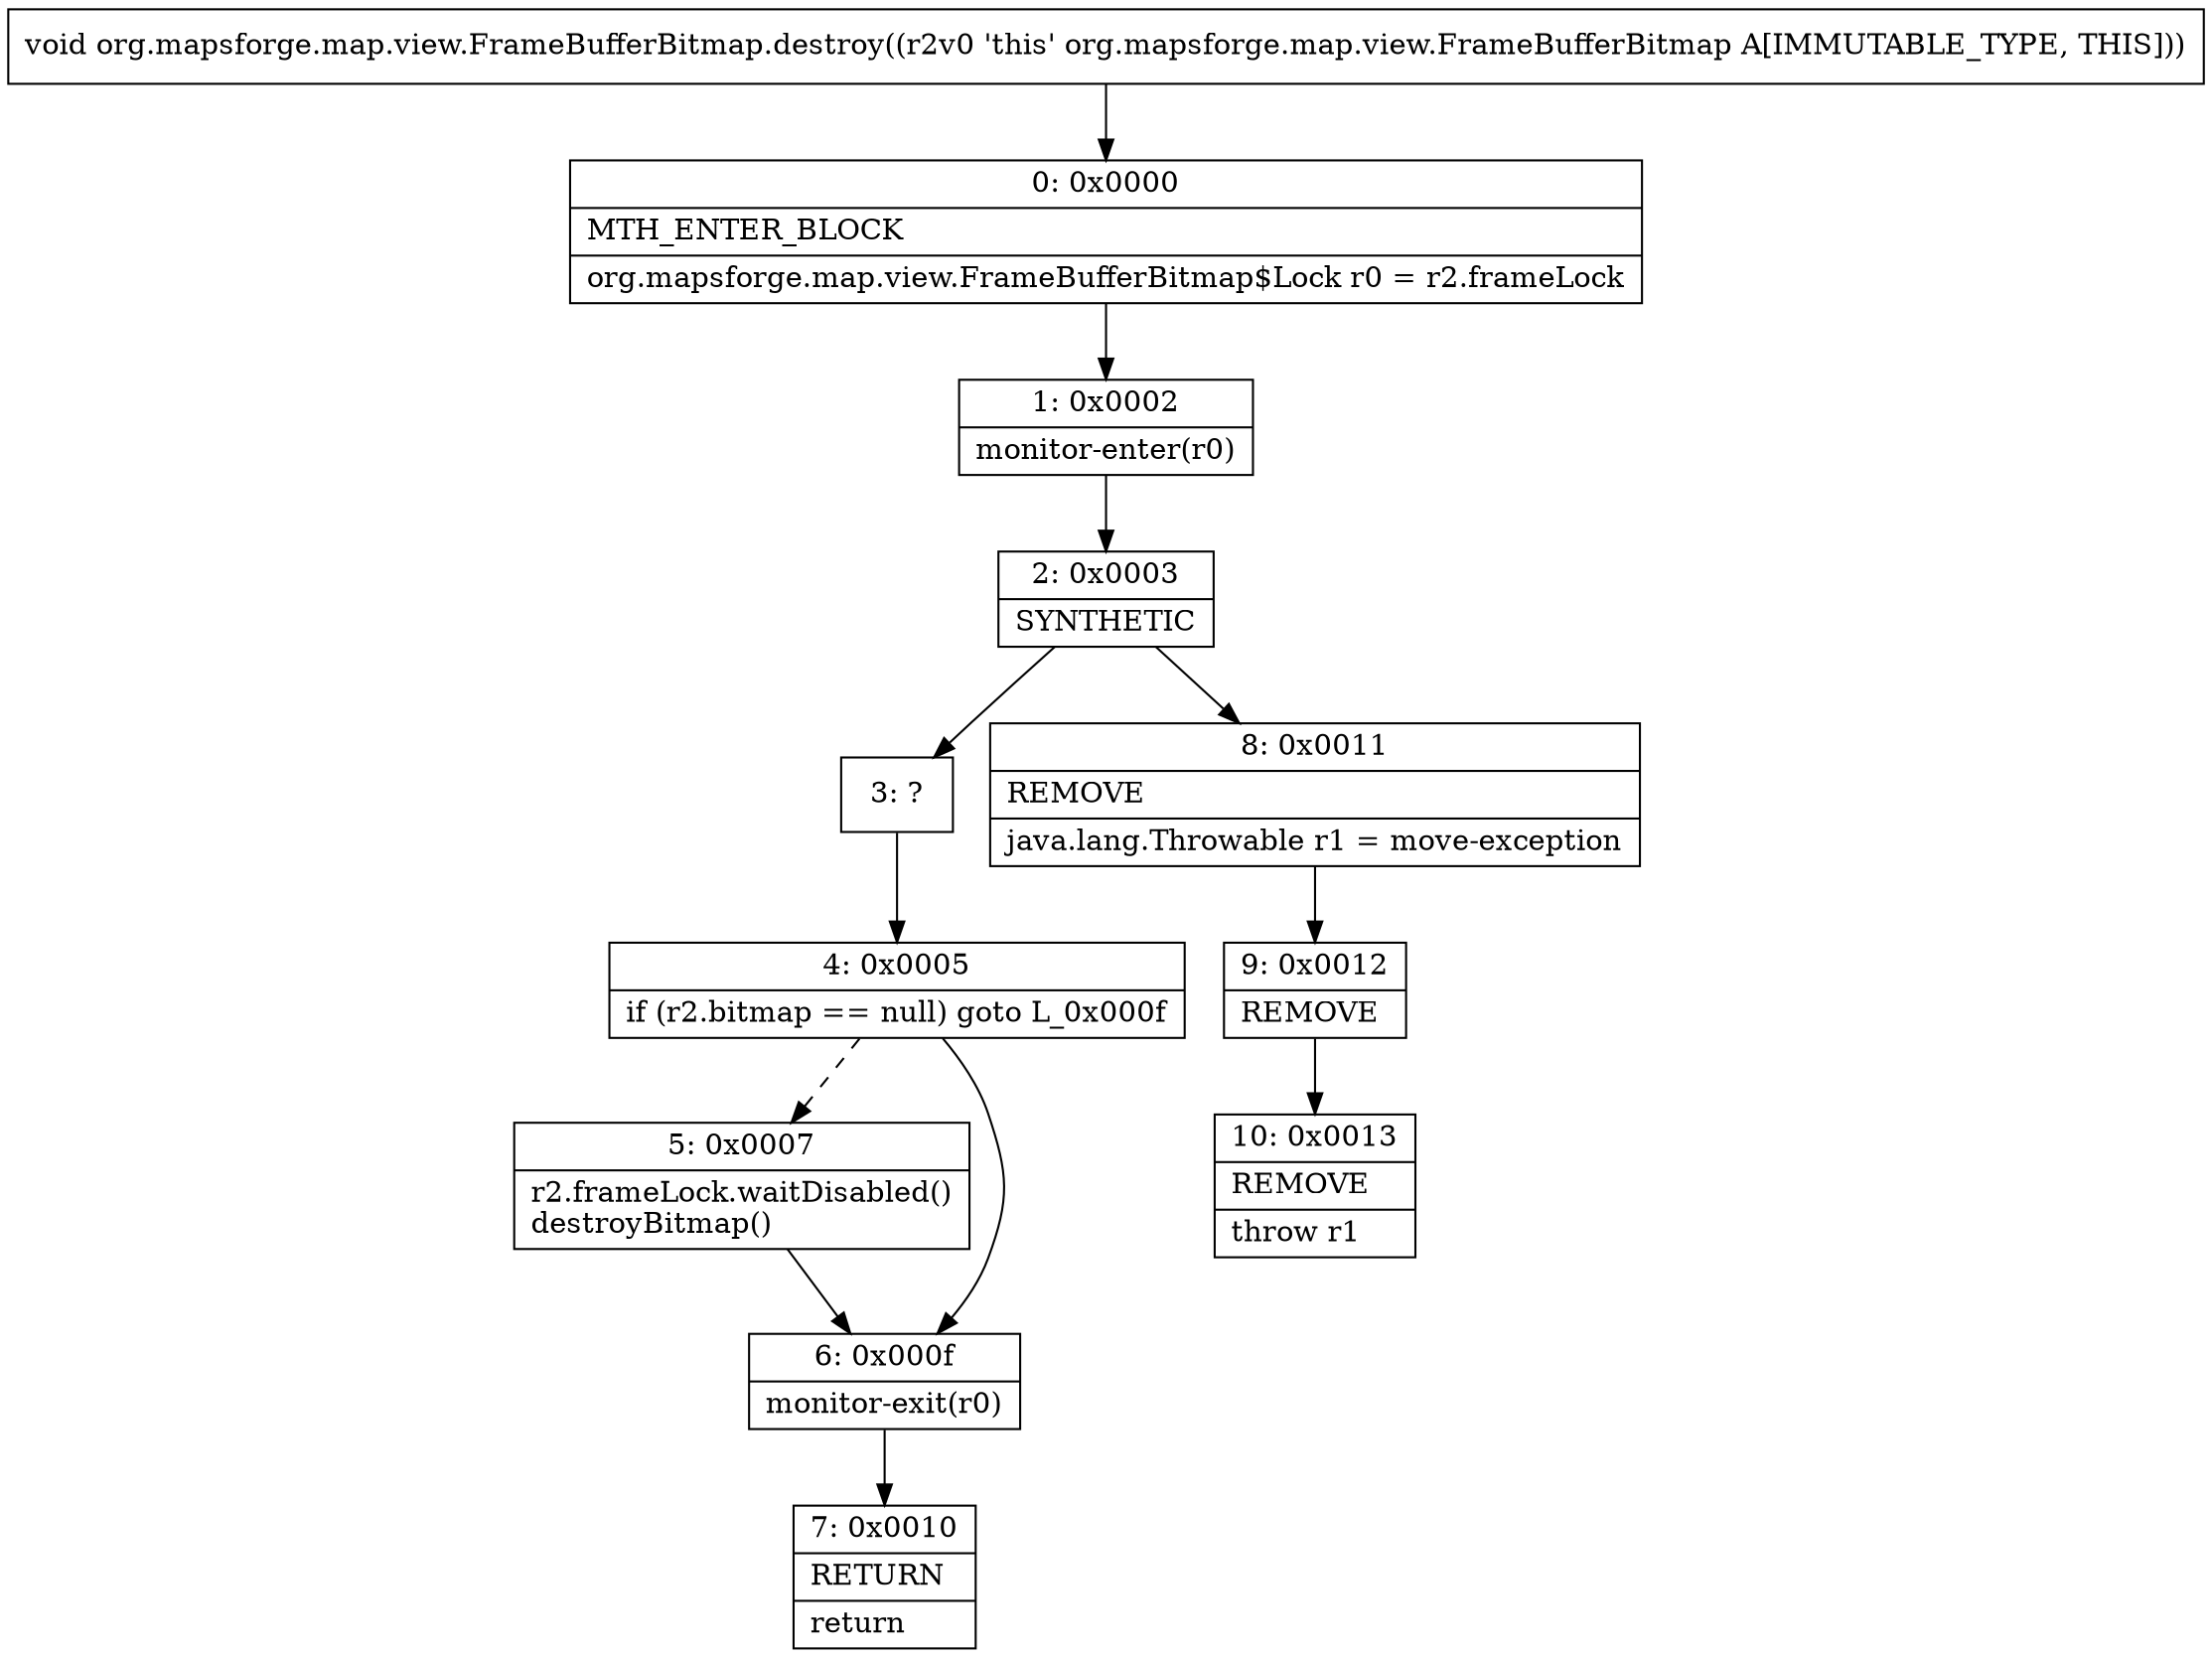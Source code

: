 digraph "CFG fororg.mapsforge.map.view.FrameBufferBitmap.destroy()V" {
Node_0 [shape=record,label="{0\:\ 0x0000|MTH_ENTER_BLOCK\l|org.mapsforge.map.view.FrameBufferBitmap$Lock r0 = r2.frameLock\l}"];
Node_1 [shape=record,label="{1\:\ 0x0002|monitor\-enter(r0)\l}"];
Node_2 [shape=record,label="{2\:\ 0x0003|SYNTHETIC\l}"];
Node_3 [shape=record,label="{3\:\ ?}"];
Node_4 [shape=record,label="{4\:\ 0x0005|if (r2.bitmap == null) goto L_0x000f\l}"];
Node_5 [shape=record,label="{5\:\ 0x0007|r2.frameLock.waitDisabled()\ldestroyBitmap()\l}"];
Node_6 [shape=record,label="{6\:\ 0x000f|monitor\-exit(r0)\l}"];
Node_7 [shape=record,label="{7\:\ 0x0010|RETURN\l|return\l}"];
Node_8 [shape=record,label="{8\:\ 0x0011|REMOVE\l|java.lang.Throwable r1 = move\-exception\l}"];
Node_9 [shape=record,label="{9\:\ 0x0012|REMOVE\l}"];
Node_10 [shape=record,label="{10\:\ 0x0013|REMOVE\l|throw r1\l}"];
MethodNode[shape=record,label="{void org.mapsforge.map.view.FrameBufferBitmap.destroy((r2v0 'this' org.mapsforge.map.view.FrameBufferBitmap A[IMMUTABLE_TYPE, THIS])) }"];
MethodNode -> Node_0;
Node_0 -> Node_1;
Node_1 -> Node_2;
Node_2 -> Node_3;
Node_2 -> Node_8;
Node_3 -> Node_4;
Node_4 -> Node_5[style=dashed];
Node_4 -> Node_6;
Node_5 -> Node_6;
Node_6 -> Node_7;
Node_8 -> Node_9;
Node_9 -> Node_10;
}

